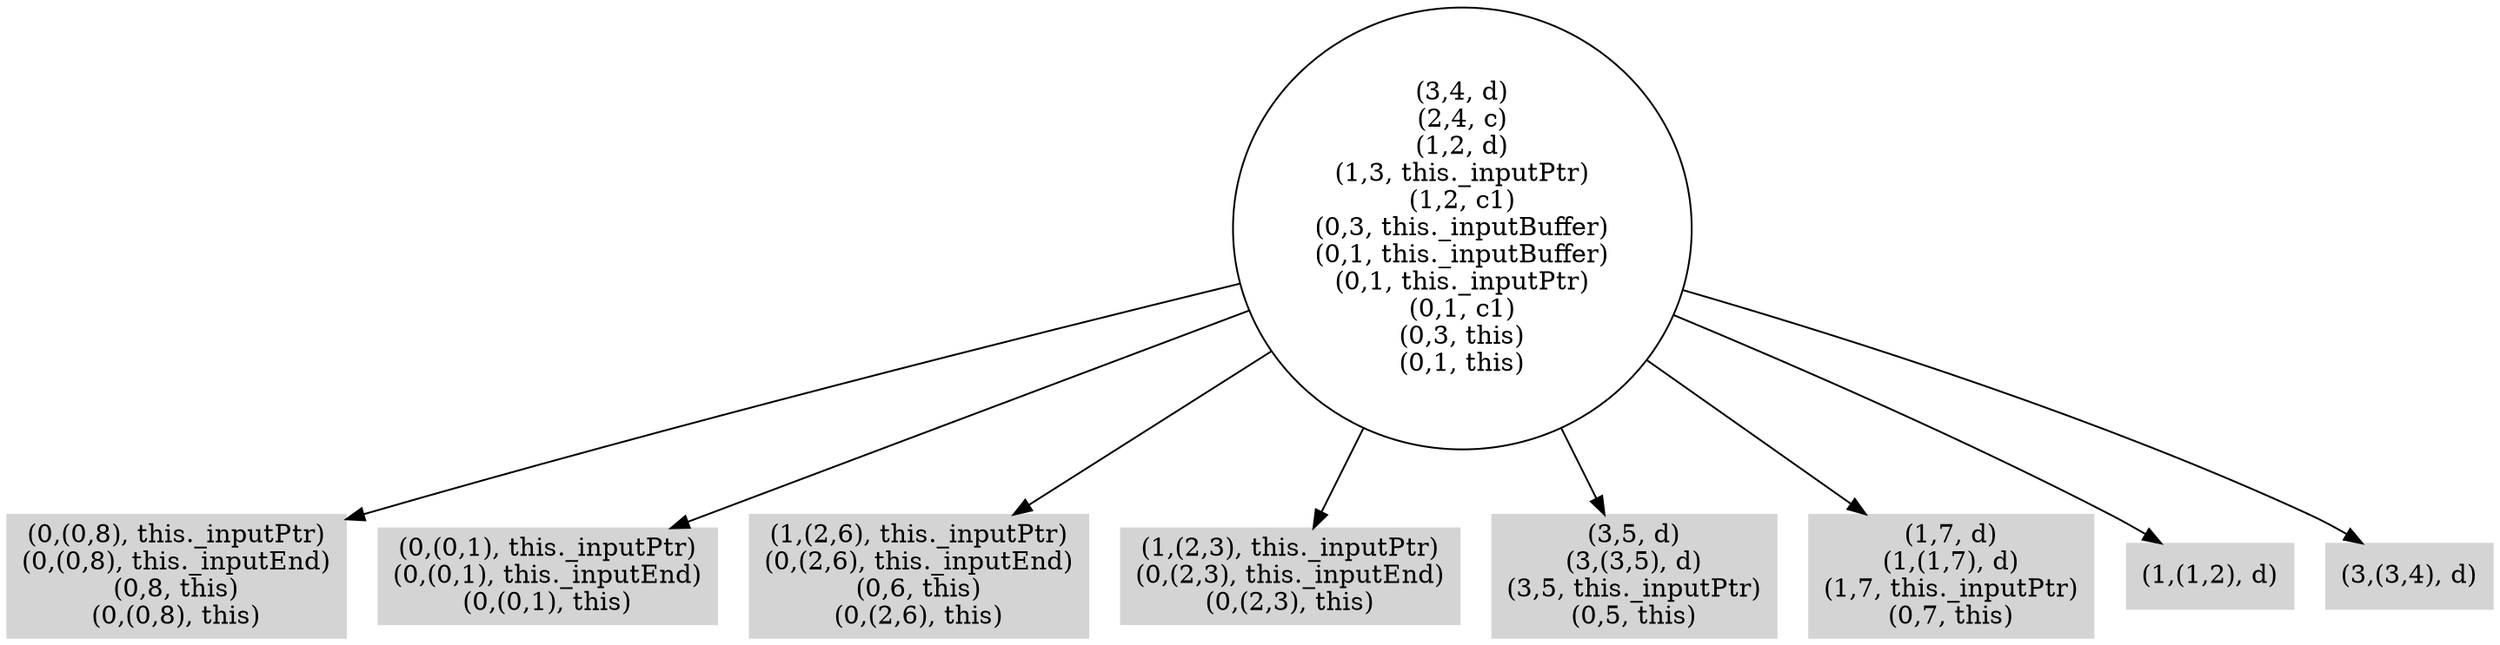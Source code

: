 digraph { 
1920 [shape=box,style=filled,color=".0 .0 .83",label="(0,(0,8), this._inputPtr)\n(0,(0,8), this._inputEnd)\n(0,8, this)\n(0,(0,8), this)"];
1921 [shape=box,style=filled,color=".0 .0 .83",label="(0,(0,1), this._inputPtr)\n(0,(0,1), this._inputEnd)\n(0,(0,1), this)"];
1922 [shape=box,style=filled,color=".0 .0 .83",label="(1,(2,6), this._inputPtr)\n(0,(2,6), this._inputEnd)\n(0,6, this)\n(0,(2,6), this)"];
1923 [shape=box,style=filled,color=".0 .0 .83",label="(1,(2,3), this._inputPtr)\n(0,(2,3), this._inputEnd)\n(0,(2,3), this)"];
1924 [shape=box,style=filled,color=".0 .0 .83",label="(3,5, d)\n(3,(3,5), d)\n(3,5, this._inputPtr)\n(0,5, this)"];
1925 [shape=box,style=filled,color=".0 .0 .83",label="(1,7, d)\n(1,(1,7), d)\n(1,7, this._inputPtr)\n(0,7, this)"];
1926 [shape=box,style=filled,color=".0 .0 .83",label="(1,(1,2), d)"];
1927 [shape=box,style=filled,color=".0 .0 .83",label="(3,(3,4), d)"];
1928 [label="(3,4, d)\n(2,4, c)\n(1,2, d)\n(1,3, this._inputPtr)\n(1,2, c1)\n(0,3, this._inputBuffer)\n(0,1, this._inputBuffer)\n(0,1, this._inputPtr)\n(0,1, c1)\n(0,3, this)\n(0,1, this)"];
1928 -> 1920;
1928 -> 1921;
1928 -> 1922;
1928 -> 1923;
1928 -> 1924;
1928 -> 1925;
1928 -> 1926;
1928 -> 1927;
}